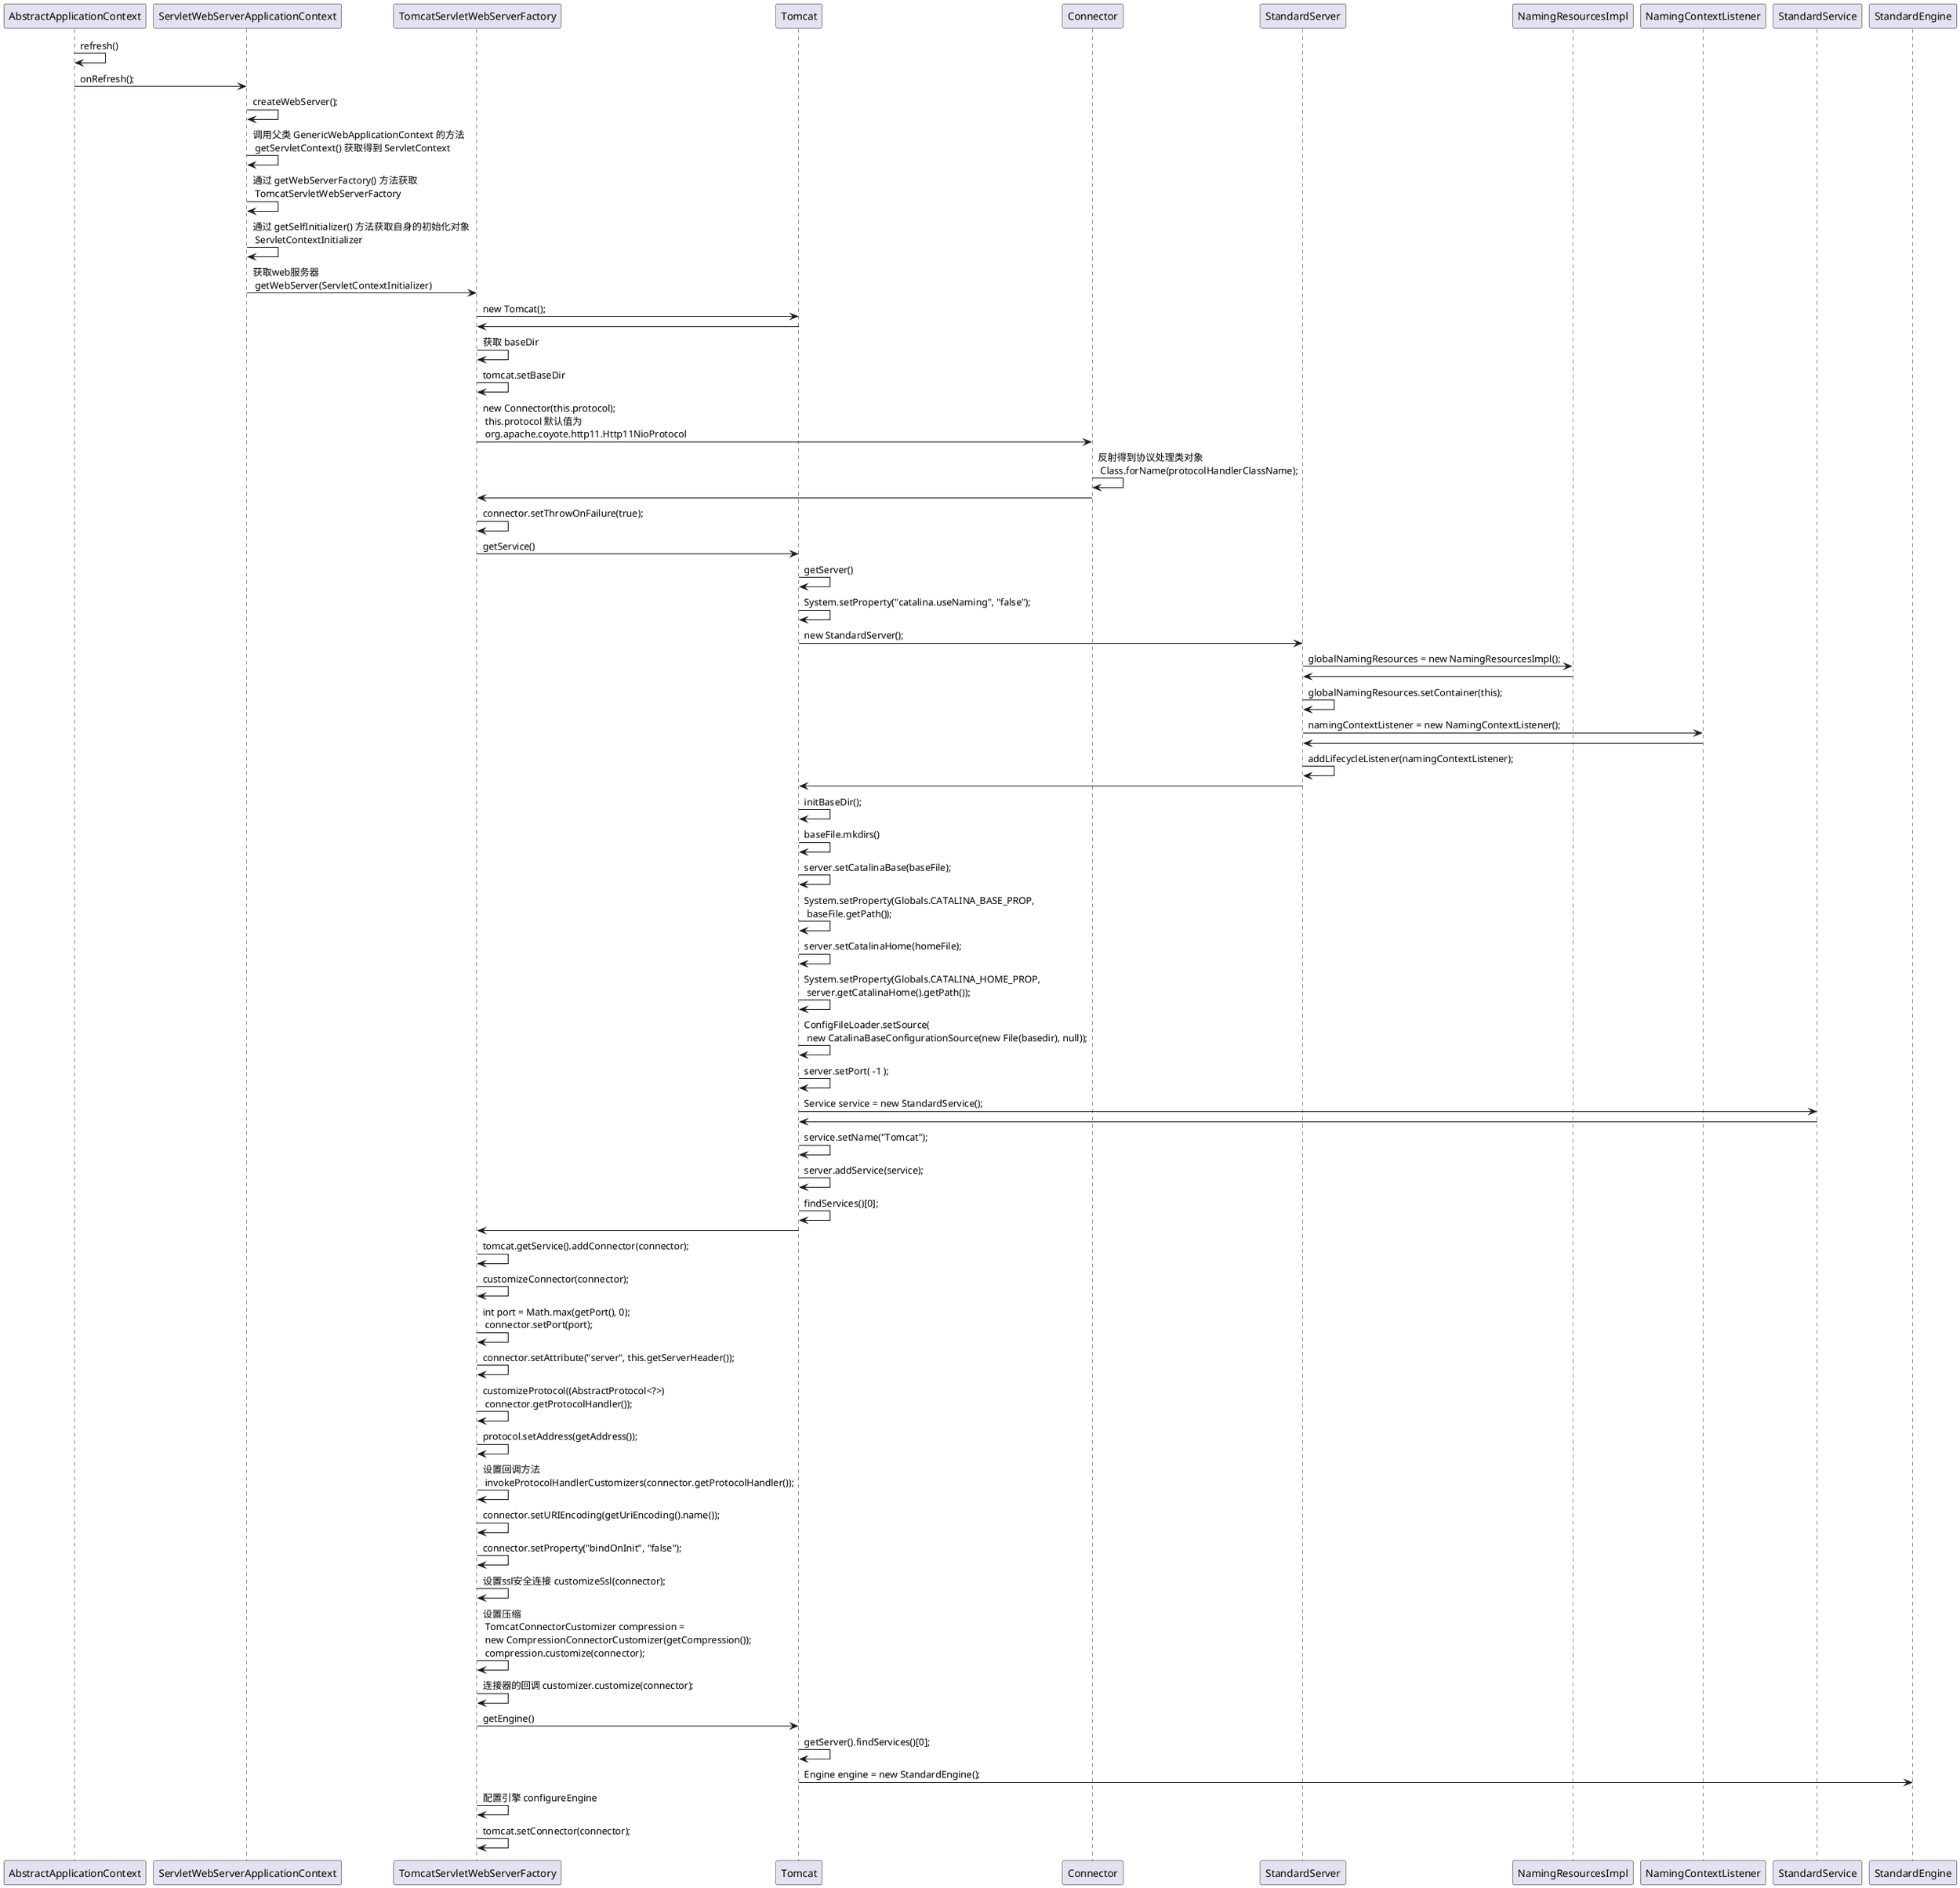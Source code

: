 @startuml
AbstractApplicationContext -> AbstractApplicationContext: refresh()
AbstractApplicationContext -> ServletWebServerApplicationContext: onRefresh();
ServletWebServerApplicationContext -> ServletWebServerApplicationContext: createWebServer();
ServletWebServerApplicationContext -> ServletWebServerApplicationContext: 调用父类 GenericWebApplicationContext 的方法 \n getServletContext() 获取得到 ServletContext
ServletWebServerApplicationContext -> ServletWebServerApplicationContext: 通过 getWebServerFactory() 方法获取 \n TomcatServletWebServerFactory
ServletWebServerApplicationContext -> ServletWebServerApplicationContext: 通过 getSelfInitializer() 方法获取自身的初始化对象 \n ServletContextInitializer
ServletWebServerApplicationContext -> TomcatServletWebServerFactory: 获取web服务器 \n getWebServer(ServletContextInitializer)
TomcatServletWebServerFactory -> Tomcat: new Tomcat();
Tomcat -> TomcatServletWebServerFactory
TomcatServletWebServerFactory -> TomcatServletWebServerFactory: 获取 baseDir
TomcatServletWebServerFactory -> TomcatServletWebServerFactory: tomcat.setBaseDir
TomcatServletWebServerFactory -> Connector: new Connector(this.protocol); \n this.protocol 默认值为 \n org.apache.coyote.http11.Http11NioProtocol
Connector -> Connector: 反射得到协议处理类对象 \n Class.forName(protocolHandlerClassName);
Connector -> TomcatServletWebServerFactory:
TomcatServletWebServerFactory -> TomcatServletWebServerFactory: connector.setThrowOnFailure(true);
TomcatServletWebServerFactory -> Tomcat: getService()
Tomcat -> Tomcat: getServer()
Tomcat -> Tomcat: System.setProperty("catalina.useNaming", "false");
Tomcat -> StandardServer: new StandardServer();
StandardServer -> NamingResourcesImpl: globalNamingResources = new NamingResourcesImpl();
NamingResourcesImpl -> StandardServer
StandardServer -> StandardServer: globalNamingResources.setContainer(this);
StandardServer -> NamingContextListener: namingContextListener = new NamingContextListener();
NamingContextListener -> StandardServer
StandardServer -> StandardServer: addLifecycleListener(namingContextListener);
StandardServer -> Tomcat
Tomcat -> Tomcat: initBaseDir();
Tomcat -> Tomcat: baseFile.mkdirs()
Tomcat -> Tomcat: server.setCatalinaBase(baseFile);
Tomcat -> Tomcat: System.setProperty(Globals.CATALINA_BASE_PROP, \n baseFile.getPath());
Tomcat -> Tomcat: server.setCatalinaHome(homeFile);
Tomcat -> Tomcat: System.setProperty(Globals.CATALINA_HOME_PROP, \n server.getCatalinaHome().getPath());
Tomcat -> Tomcat: ConfigFileLoader.setSource( \n new CatalinaBaseConfigurationSource(new File(basedir), null));
Tomcat -> Tomcat: server.setPort( -1 );
Tomcat -> StandardService: Service service = new StandardService();
StandardService -> Tomcat
Tomcat -> Tomcat: service.setName("Tomcat");
Tomcat -> Tomcat: server.addService(service);
Tomcat -> Tomcat: findServices()[0];
Tomcat -> TomcatServletWebServerFactory
TomcatServletWebServerFactory -> TomcatServletWebServerFactory: tomcat.getService().addConnector(connector);
TomcatServletWebServerFactory -> TomcatServletWebServerFactory: customizeConnector(connector);
TomcatServletWebServerFactory -> TomcatServletWebServerFactory: int port = Math.max(getPort(), 0); \n connector.setPort(port);
TomcatServletWebServerFactory -> TomcatServletWebServerFactory: connector.setAttribute("server", this.getServerHeader());
TomcatServletWebServerFactory -> TomcatServletWebServerFactory: customizeProtocol((AbstractProtocol<?>) \n connector.getProtocolHandler());
TomcatServletWebServerFactory -> TomcatServletWebServerFactory: protocol.setAddress(getAddress());
TomcatServletWebServerFactory -> TomcatServletWebServerFactory: 设置回调方法 \n invokeProtocolHandlerCustomizers(connector.getProtocolHandler());
TomcatServletWebServerFactory -> TomcatServletWebServerFactory: connector.setURIEncoding(getUriEncoding().name());
TomcatServletWebServerFactory -> TomcatServletWebServerFactory: connector.setProperty("bindOnInit", "false");
TomcatServletWebServerFactory -> TomcatServletWebServerFactory: 设置ssl安全连接 customizeSsl(connector);
TomcatServletWebServerFactory -> TomcatServletWebServerFactory: 设置压缩 \n TomcatConnectorCustomizer compression = \n new CompressionConnectorCustomizer(getCompression()); \n compression.customize(connector);
TomcatServletWebServerFactory -> TomcatServletWebServerFactory: 连接器的回调 customizer.customize(connector);
TomcatServletWebServerFactory -> Tomcat: getEngine()
Tomcat -> Tomcat: getServer().findServices()[0];
Tomcat -> StandardEngine: Engine engine = new StandardEngine();

TomcatServletWebServerFactory -> TomcatServletWebServerFactory: 配置引擎 configureEngine




TomcatServletWebServerFactory -> TomcatServletWebServerFactory: tomcat.setConnector(connector);
@enduml